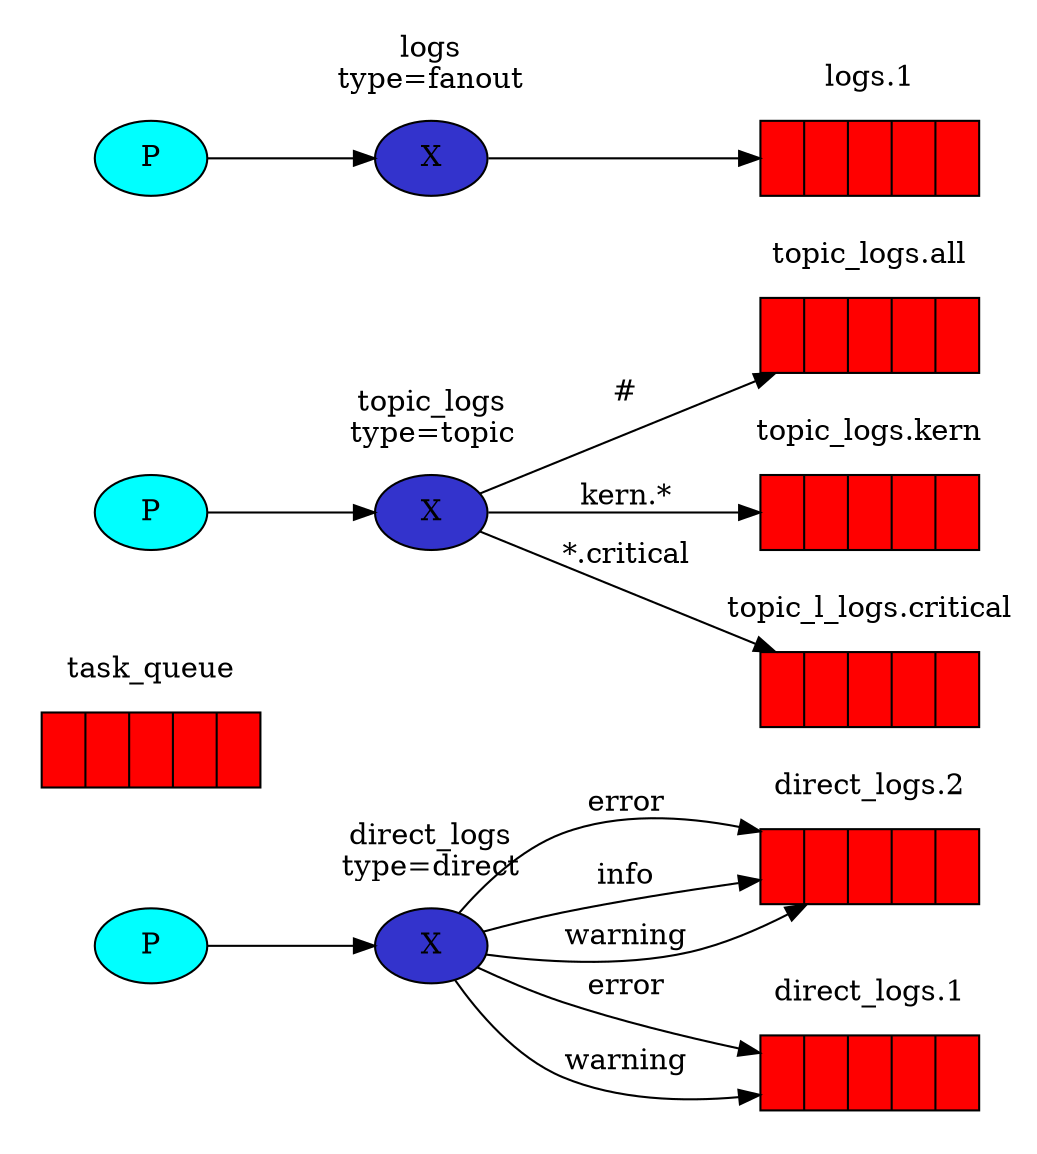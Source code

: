 digraph {
  bgcolor=transparent;
  truecolor=true;
  rankdir=LR;
  node [style="filled"];

  subgraph cluster_Q_direct_logs_2 {
    label="direct_logs.2";
    color=transparent;
    "Q_direct_logs_2" [label="{||||}", fillcolor="red", shape="record"];
  }

  subgraph cluster_Q_task_queue {
    label="task_queue";
    color=transparent;
    "Q_task_queue" [label="{||||}", fillcolor="red", shape="record"];
  }

  subgraph cluster_Q_direct_logs_1 {
    label="direct_logs.1";
    color=transparent;
    "Q_direct_logs_1" [label="{||||}", fillcolor="red", shape="record"];
  }

  subgraph cluster_Q_topic_logs_all {
    label="topic_logs.all";
    color=transparent;
    "Q_topic_logs_all" [label="{||||}", fillcolor="red", shape="record"];
  }

  subgraph cluster_Q_logs_1 {
    label="logs.1";
    color=transparent;
    "Q_logs_1" [label="{||||}", fillcolor="red", shape="record"];
  }

  subgraph cluster_Q_topic_logs_kern {
    label="topic_logs.kern";
    color=transparent;
    "Q_topic_logs_kern" [label="{||||}", fillcolor="red", shape="record"];
  }

  subgraph cluster_Q_topic_l_logs_critical {
    label="topic_l_logs.critical";
    color=transparent;
    "Q_topic_l_logs_critical" [label="{||||}", fillcolor="red", shape="record"];
  }

  subgraph cluster_X_topic_logs {
    label="topic_logs\ntype=topic";
    color=transparent;
    "X_topic_logs" [label="X", fillcolor="#3333CC", shape="ellipse"];
  }

  "P_topic_logs" [label="P", style="filled", fillcolor="#00ffff"];
  "P_topic_logs" -> "X_topic_logs";
  subgraph cluster_X_logs {
    label="logs\ntype=fanout";
    color=transparent;
    "X_logs" [label="X", fillcolor="#3333CC", shape="ellipse"];
  }

  "P_logs" [label="P", style="filled", fillcolor="#00ffff"];
  "P_logs" -> "X_logs";
  subgraph cluster_X_direct_logs {
    label="direct_logs\ntype=direct";
    color=transparent;
    "X_direct_logs" [label="X", fillcolor="#3333CC", shape="ellipse"];
  }

  "P_direct_logs" [label="P", style="filled", fillcolor="#00ffff"];
  "P_direct_logs" -> "X_direct_logs";
  X_direct_logs -> Q_direct_logs_1 [label="error"];
  X_direct_logs -> Q_direct_logs_2 [label="error"];
  X_direct_logs -> Q_direct_logs_2 [label="info"];
  X_direct_logs -> Q_direct_logs_1 [label="warning"];
  X_direct_logs -> Q_direct_logs_2 [label="warning"];
  X_logs -> Q_logs_1 [label=""];
  X_topic_logs -> Q_topic_logs_all [label="#"];
  X_topic_logs -> Q_topic_l_logs_critical [label="*.critical"];
  X_topic_logs -> Q_topic_logs_kern [label="kern.*"];
}
